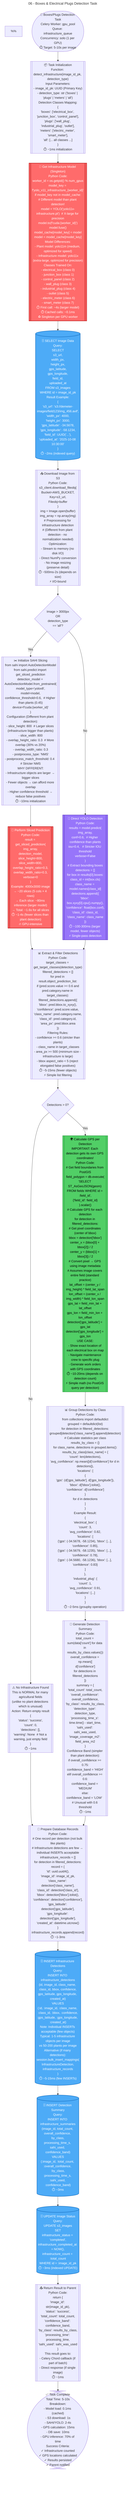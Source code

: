 ---
title: "06 - Boxes & Electrical Plugs Detection Task"
author: "DemeterAI Documentation Team"
date: "2025-10-08"
version: "1.0.0"
mermaid_version: "v11.3.0+"
description: "Ultra-detailed subflow: Electrical infrastructure detection (boxes, plugs, meters) for agricultural field auditing"
parent_diagram: "01_complete_pipeline_v4.mmd"
related_diagrams: ["04_ml_parent_segmentation_detailed.mmd", "05_sahi_detection_child_detailed.mmd"]
---

flowchart TD
    %% =================================================================
    %% DIAGRAM 06: BOXES & ELECTRICAL PLUGS DETECTION
    %% =================================================================
    %%
    %% PURPOSE:
    %% Alternative detection path for electrical infrastructure auditing.
    %% Counts boxes, plugs, meters, and junction boxes in agricultural fields.
    %%
    %% USE CASE:
    %% - Electrical infrastructure inventory
    %% - Field safety audits
    %% - Maintenance planning
    %%
    %% SCOPE: Single Celery child task spawned by ML parent (diagram 04)
    %% INPUT: image_id_pk (UUID), detection_type ('boxes' | 'plugs')
    %% OUTPUT: count of detected infrastructure elements with locations
    %%
    %% KEY DIFFERENCES FROM PLANT DETECTION (diagram 05):
    %% - Simpler algorithm (no band-based estimation)
    %% - Different YOLO model (infrastructure-specific)
    %% - Higher confidence threshold (0.6 vs 0.45)
    %% - Exact counts (no density correction)
    %%
    %% PERFORMANCE TARGET: ~5-10s per image (fewer objects)
    %% =================================================================

    START@{ shape: stadium, label: "🚀 Boxes/Plugs Detection Task
    Celery Worker: gpu_pool
    Queue: infrastructure_queue
    Concurrency: solo (1 per GPU)
    ⏱️ Target: 5-10s per image" }

    %% =================================================================
    %% SECTION 1: TASK INITIALIZATION & MODEL SELECTION
    %% =================================================================

    START --> TASK_INIT

    TASK_INIT@{ shape: subproc, label: "📦 Task Initialization
    Function: detect_infrastructure(image_id_pk, detection_type)

    Input Parameters:
    - image_id_pk: UUID (Primary Key)
    - detection_type: str ('boxes' | 'plugs' | 'meters' | 'all')

    Detection Classes Mapping:
    {
        'boxes': ['electrical_box', 'junction_box', 'control_panel'],
        'plugs': ['wall_plug', 'industrial_plug', 'outlet'],
        'meters': ['electric_meter', 'smart_meter'],
        'all': [... all classes ...]
    }

    ⏱️ ~1ms initialization" }

    TASK_INIT --> GET_MODEL

    GET_MODEL@{ shape: subproc, label: "🧠 Get Infrastructure Model (Singleton)

    Python Code:
    worker_id = os.getpid() % num_gpus
    model_key = f'yolo_v11_infrastructure_{worker_id}'

    if model_key not in model_cache:
        # Different model than plant detection!
        model = YOLO('yolo11x-infrastructure.pt')  # X-large for precision
        model.to(f'cuda:{worker_id}')
        model.fuse()
        model_cache[model_key] = model

    model = model_cache[model_key]

    Model Differences:
    - Plant model: yolo11m (medium, optimized for speed)
    - Infrastructure model: yolo11x (extra-large, optimized for precision)

    Classes Trained On:
    - electrical_box (class 0)
    - junction_box (class 1)
    - control_panel (class 2)
    - wall_plug (class 3)
    - industrial_plug (class 4)
    - outlet (class 5)
    - electric_meter (class 6)
    - smart_meter (class 7)

    ⏱️ First call: ~4s (larger model)
    ⏱️ Cached calls: ~0.1ms
    ♻️ Singleton per GPU worker" }

    GET_MODEL --> LOAD_IMAGE_DATA

    LOAD_IMAGE_DATA@{ shape: cyl, label: "🗄️ SELECT Image Data

    Query:
    SELECT
        s3_url,
        width_px,
        height_px,
        gps_latitude,
        gps_longitude,
        field_id,
        uploaded_at
    FROM s3_images
    WHERE id = image_id_pk

    Result Example:
    {
        's3_url': 's3://demeter-images/field123/img_456.avif',
        'width_px': 4000,
        'height_px': 3000,
        'gps_latitude': -34.5678,
        'gps_longitude': -58.1234,
        'field_id': UUID('...'),
        'uploaded_at': '2025-10-08 10:30:00'
    }

    ⏱️ ~2ms (indexed query)" }

    LOAD_IMAGE_DATA --> DOWNLOAD_S3

    %% =================================================================
    %% SECTION 2: IMAGE DOWNLOAD & PREPROCESSING
    %% =================================================================

    DOWNLOAD_S3@{ shape: subproc, label: "📥 Download Image from S3

    Python Code:
    s3_client.download_fileobj(
        Bucket=AWS_BUCKET,
        Key=s3_url,
        Fileobj=buffer
    )

    img = Image.open(buffer)
    img_array = np.array(img)

    # Preprocessing for infrastructure detection
    # (Different from plant detection - no normalization needed)

    Optimization:
    - Stream to memory (no disk I/O)
    - Direct NumPy conversion
    - No image resizing (preserve detail)

    ⏱️ ~500ms-2s (depends on size)
    ⚡ I/O-bound" }

    DOWNLOAD_S3 --> CHECK_USE_SAHI

    CHECK_USE_SAHI@{ shape: diamond, label: "Image > 3000px
    OR
    detection_type
    == 'all'?" }

    CHECK_USE_SAHI -->|Yes| INIT_SAHI
    CHECK_USE_SAHI -->|No| DIRECT_YOLO

    %% =================================================================
    %% SECTION 3A: SAHI PATH (Large Images or Full Scan)
    %% =================================================================

    INIT_SAHI@{ shape: subproc, label: "✂️ Initialize SAHI Slicing

    from sahi import AutoDetectionModel
    from sahi.predict import get_sliced_prediction

    detection_model = AutoDetectionModel.from_pretrained(
        model_type='yolov8',
        model=model,
        confidence_threshold=0.6,  # Higher than plants (0.45)
        device=f'cuda:{worker_id}'
    )

    Configuration (Different from plant detection):
    - slice_height: 800  # Larger slices (infrastructure bigger than plants)
    - slice_width: 800
    - overlap_height_ratio: 0.3  # More overlap (30% vs 20%)
    - overlap_width_ratio: 0.3
    - postprocess_type: 'NMS'
    - postprocess_match_threshold: 0.4  # Stricter NMS

    WHY DIFFERENT:
    - Infrastructure objects are larger → bigger slices
    - Fewer objects → can afford more overlap
    - Higher confidence threshold → reduce false positives

    ⏱️ ~10ms initialization" }

    INIT_SAHI --> SAHI_SLICE

    SAHI_SLICE@{ shape: subproc, label: "🔪 Perform Sliced Prediction

    Python Code:
    result = get_sliced_prediction(
        img_array,
        detection_model,
        slice_height=800,
        slice_width=800,
        overlap_height_ratio=0.3,
        overlap_width_ratio=0.3,
        verbose=0
    )

    Example: 4000x3000 image
    → ~20 slices (5 cols × 4 rows)
    → Each slice: ~80ms inference (larger model)
    → Total: ~1.6s for all slices

    ⏱️ ~1-4s (fewer slices than plant detection)
    🔥 GPU-intensive" }

    SAHI_SLICE --> EXTRACT_DETECTIONS

    %% =================================================================
    %% SECTION 3B: DIRECT YOLO PATH (Small Images)
    %% =================================================================

    DIRECT_YOLO@{ shape: subproc, label: "🎯 Direct YOLO Detection

    Python Code:
    results = model.predict(
        img_array,
        conf=0.6,  # Higher confidence than plants
        iou=0.4,   # Stricter IOU threshold
        verbose=False
    )

    # Extract bounding boxes
    detections = []
    for box in results[0].boxes:
        class_id = int(box.cls)
        class_name = model.names[class_id]

        detections.append({
            'bbox': box.xyxy[0].cpu().numpy(),
            'confidence': float(box.conf),
            'class_id': class_id,
            'class_name': class_name
        })

    ⏱️ ~100-300ms (larger model, fewer objects)
    ⚡ Single-pass detection" }

    DIRECT_YOLO --> EXTRACT_DETECTIONS

    %% =================================================================
    %% SECTION 4: DETECTION PROCESSING & FILTERING
    %% =================================================================

    EXTRACT_DETECTIONS@{ shape: subproc, label: "📊 Extract & Filter Detections

    Python Code:
    target_classes = get_target_classes(detection_type)

    filtered_detections = []
    for pred in result.object_prediction_list:
        if (pred.score.value >= 0.6 and
            pred.category.name in target_classes):

            filtered_detections.append({
                'bbox': pred.bbox.to_xyxy(),
                'confidence': pred.score.value,
                'class_name': pred.category.name,
                'class_id': pred.category.id,
                'area_px': pred.bbox.area
            })

    Filtering Rules:
    - confidence >= 0.6 (stricter than plants)
    - class_name in target_classes
    - area_px >= 500 (minimum size - infrastructure is large)
    - bbox aspect_ratio < 5 (reject elongated false positives)

    ⏱️ ~5-15ms (fewer objects)
    ⚡ Simple list filtering" }

    EXTRACT_DETECTIONS --> CHECK_DETECTIONS

    CHECK_DETECTIONS@{ shape: diamond, label: "Detections > 0?" }

    CHECK_DETECTIONS -->|No| NO_DETECTIONS_FOUND
    CHECK_DETECTIONS -->|Yes| CALCULATE_GPS_LOCATIONS

    NO_DETECTIONS_FOUND@{ shape: subproc, label: "⚠️ No Infrastructure Found

    This is NORMAL for many agricultural fields
    (unlike no plant detections which is unusual)

    Action: Return empty result
    {
        'status': 'success',
        'count': 0,
        'detections': [],
        'warning': None  # Not a warning, just empty field
    }

    ⏱️ ~1ms" }

    NO_DETECTIONS_FOUND --> SAVE_RESULTS

    %% =================================================================
    %% SECTION 5: GPS GEOLOCATION (PostGIS)
    %% =================================================================

    CALCULATE_GPS_LOCATIONS@{ shape: subproc, label: "🌍 Calculate GPS per Detection

    IMPORTANT: Each detection gets its own GPS coordinates!

    Python Code:
    # Get field boundaries from PostGIS
    field_polygon = db.execute(
        'SELECT ST_AsGeoJSON(geom) FROM fields WHERE id = :field_id',
        {'field_id': field_id}
    ).scalar()

    # Calculate GPS for each detection
    for detection in filtered_detections:
        # Get pixel coordinates (center of bbox)
        bbox = detection['bbox']
        center_x = (bbox[0] + bbox[2]) / 2
        center_y = (bbox[1] + bbox[3]) / 2

        # Convert pixel → GPS using image metadata
        # Assumes image covers entire field (standard practice)
        lat_offset = (center_y / img_height) * field_lat_span
        lon_offset = (center_x / img_width) * field_lon_span

        gps_lat = field_min_lat + lat_offset
        gps_lon = field_min_lon + lon_offset

        detection['gps_latitude'] = gps_lat
        detection['gps_longitude'] = gps_lon

    USE CASE:
    - Show exact location of each electrical box on map
    - Navigate maintenance crew to specific plug
    - Generate work orders with GPS coordinates

    ⏱️ ~10-20ms (depends on detection count)
    ⚡ Simple math (no PostGIS query per detection)" }

    CALCULATE_GPS_LOCATIONS --> GROUP_BY_CLASS

    %% =================================================================
    %% SECTION 6: RESULTS AGGREGATION
    %% =================================================================

    GROUP_BY_CLASS@{ shape: subproc, label: "📊 Group Detections by Class

    Python Code:
    from collections import defaultdict

    grouped = defaultdict(list)
    for detection in filtered_detections:
        grouped[detection['class_name']].append(detection)

    # Calculate statistics per class
    results_by_class = {}
    for class_name, detections in grouped.items():
        results_by_class[class_name] = {
            'count': len(detections),
            'avg_confidence': np.mean([d['confidence'] for d in detections]),
            'locations': [
                {
                    'gps': (d['gps_latitude'], d['gps_longitude']),
                    'bbox': d['bbox'].tolist(),
                    'confidence': d['confidence']
                }
                for d in detections
            ]
        }

    Example Result:
    {
        'electrical_box': {
            'count': 3,
            'avg_confidence': 0.82,
            'locations': [
                {'gps': (-34.5678, -58.1234), 'bbox': [...], 'confidence': 0.85},
                {'gps': (-34.5679, -58.1235), 'bbox': [...], 'confidence': 0.78},
                {'gps': (-34.5680, -58.1236), 'bbox': [...], 'confidence': 0.83}
            ]
        },
        'industrial_plug': {
            'count': 1,
            'avg_confidence': 0.91,
            'locations': [...]
        }
    }

    ⏱️ ~2-5ms (groupby operation)" }

    GROUP_BY_CLASS --> GENERATE_SUMMARY

    GENERATE_SUMMARY@{ shape: subproc, label: "📝 Generate Detection Summary

    Python Code:
    total_count = sum(data['count'] for data in results_by_class.values())
    overall_confidence = np.mean([
        d['confidence']
        for detections in filtered_detections
    ])

    summary = {
        'total_count': total_count,
        'overall_confidence': overall_confidence,
        'by_class': results_by_class,
        'detection_type': detection_type,
        'processing_time_s': time.time() - start_time,
        'sahi_used': sahi_was_used,
        'image_coverage_m2': field_area_m2
    }

    Confidence Band (simpler than plant detection):
    if overall_confidence >= 0.75:
        confidence_band = 'HIGH'
    elif overall_confidence >= 0.6:
        confidence_band = 'MEDIUM'
    else:
        confidence_band = 'LOW'  # Unusual with 0.6 threshold

    ⏱️ ~1ms" }

    GENERATE_SUMMARY --> SAVE_RESULTS

    %% =================================================================
    %% SECTION 7: SAVE TO DATABASE
    %% =================================================================

    SAVE_RESULTS@{ shape: subproc, label: "💾 Prepare Database Records

    Python Code:
    # One record per detection (not bulk like plants)
    # Infrastructure detections are few → individual INSERTs acceptable
    infrastructure_records = []
    for detection in filtered_detections:
        record = {
            'id': uuid.uuid4(),
            'image_id': image_id_pk,
            'class_name': detection['class_name'],
            'class_id': detection['class_id'],
            'bbox': detection['bbox'].tolist(),
            'confidence': detection['confidence'],
            'gps_latitude': detection['gps_latitude'],
            'gps_longitude': detection['gps_longitude'],
            'created_at': datetime.utcnow()
        }
        infrastructure_records.append(record)

    ⏱️ ~1-3ms" }

    SAVE_RESULTS --> INSERT_DETECTIONS

    INSERT_DETECTIONS@{ shape: cyl, label: "🗄️ INSERT Infrastructure Detections

    Query:
    INSERT INTO infrastructure_detections
        (id, image_id, class_name, class_id, bbox, confidence,
         gps_latitude, gps_longitude, created_at)
    VALUES
        (:id, :image_id, :class_name, :class_id, :bbox, :confidence,
         :gps_latitude, :gps_longitude, :created_at)

    Note: Individual INSERTs acceptable (few objects)
    Typical: 1-5 infrastructure objects per image
    vs 50-200 plants per image

    Alternative (if many detections):
    session.bulk_insert_mappings(
        InfrastructureDetection,
        infrastructure_records
    )

    ⏱️ ~5-15ms (few INSERTs)" }

    INSERT_DETECTIONS --> INSERT_SUMMARY

    INSERT_SUMMARY@{ shape: cyl, label: "🗄️ INSERT Detection Summary

    Query:
    INSERT INTO infrastructure_summaries
        (image_id, total_count, overall_confidence, by_class,
         processing_time_s, sahi_used, confidence_band)
    VALUES
        (:image_id, :total_count, :overall_confidence, :by_class,
         :processing_time_s, :sahi_used, :confidence_band)

    ⏱️ ~3ms" }

    INSERT_SUMMARY --> UPDATE_IMAGE_STATUS

    UPDATE_IMAGE_STATUS@{ shape: cyl, label: "🗄️ UPDATE Image Status

    Query:
    UPDATE s3_images
    SET
        infrastructure_status = 'completed',
        infrastructure_completed_at = NOW(),
        infrastructure_count = :total_count
    WHERE id = :image_id_pk

    ⏱️ ~3ms (indexed UPDATE)" }

    UPDATE_IMAGE_STATUS --> RETURN_RESULT

    %% =================================================================
    %% SECTION 8: RETURN TO PARENT
    %% =================================================================

    RETURN_RESULT@{ shape: subproc, label: "📤 Return Result to Parent

    Python Code:
    return {
        'image_id': str(image_id_pk),
        'status': 'success',
        'total_count': total_count,
        'confidence_band': confidence_band,
        'by_class': results_by_class,
        'processing_time': processing_time,
        'sahi_used': sahi_was_used
    }

    This result goes to:
    - Celery Chord callback (if part of batch)
    - Direct response (if single image)

    ⏱️ ~1ms" }

    RETURN_RESULT --> END

    END@{ shape: stadium, label: "✅ Task Complete

    Total Time: 5-10s
    Breakdown:
    - Model load: 0.1ms (cached)
    - S3 download: 1s
    - SAHI/YOLO: 2-4s
    - GPS calculation: 15ms
    - DB save: 10ms
    - GPU inference: 70% of time

    Success Criteria:
    ✓ Infrastructure counted
    ✓ GPS locations calculated
    ✓ Results persisted
    ✓ Parent notified" }

    %% =================================================================
    %% STYLING
    %% =================================================================

    classDef criticalNode fill:#ff6b6b,stroke:#c92a2a,stroke-width:3px,color:#fff
    classDef gpuNode fill:#9775fa,stroke:#5f3dc4,stroke-width:2px,color:#fff
    classDef dbNode fill:#4dabf7,stroke:#1971c2,stroke-width:2px,color:#fff
    classDef gpsNode fill:#51cf66,stroke:#2f9e44,stroke-width:2px,color:#000

    class SAHI_SLICE,GET_MODEL criticalNode
    class DIRECT_YOLO gpuNode
    class LOAD_IMAGE_DATA,INSERT_DETECTIONS,INSERT_SUMMARY,UPDATE_IMAGE_STATUS dbNode
    class CALCULATE_GPS_LOCATIONS gpsNode